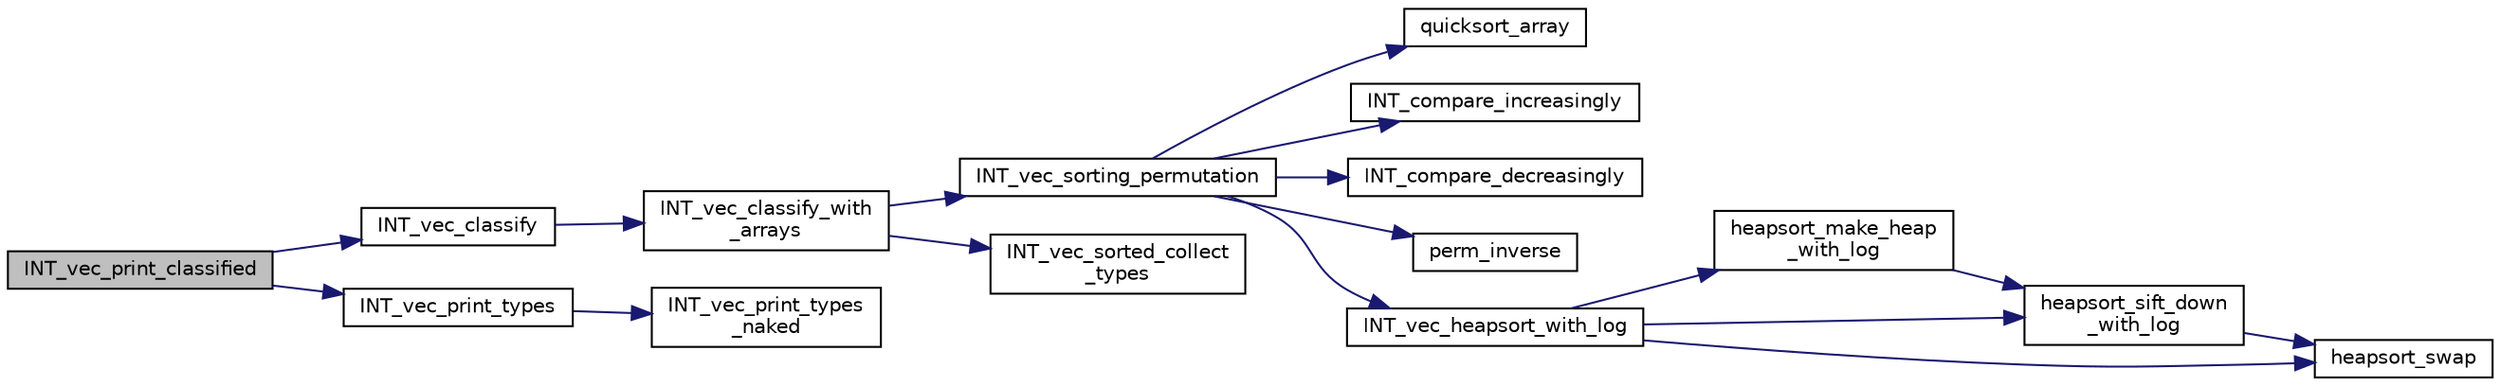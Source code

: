 digraph "INT_vec_print_classified"
{
  edge [fontname="Helvetica",fontsize="10",labelfontname="Helvetica",labelfontsize="10"];
  node [fontname="Helvetica",fontsize="10",shape=record];
  rankdir="LR";
  Node5691 [label="INT_vec_print_classified",height=0.2,width=0.4,color="black", fillcolor="grey75", style="filled", fontcolor="black"];
  Node5691 -> Node5692 [color="midnightblue",fontsize="10",style="solid",fontname="Helvetica"];
  Node5692 [label="INT_vec_classify",height=0.2,width=0.4,color="black", fillcolor="white", style="filled",URL="$d4/dd7/sorting_8_c.html#ad4176bee048e4f036f8b9d6dd986e0f9"];
  Node5692 -> Node5693 [color="midnightblue",fontsize="10",style="solid",fontname="Helvetica"];
  Node5693 [label="INT_vec_classify_with\l_arrays",height=0.2,width=0.4,color="black", fillcolor="white", style="filled",URL="$d4/dd7/sorting_8_c.html#a1b3700c1d369b8a37593a1c2f31cc9d7"];
  Node5693 -> Node5694 [color="midnightblue",fontsize="10",style="solid",fontname="Helvetica"];
  Node5694 [label="INT_vec_sorting_permutation",height=0.2,width=0.4,color="black", fillcolor="white", style="filled",URL="$d4/dd7/sorting_8_c.html#a10768733e01e8c9ded3c886e6ddb671e"];
  Node5694 -> Node5695 [color="midnightblue",fontsize="10",style="solid",fontname="Helvetica"];
  Node5695 [label="quicksort_array",height=0.2,width=0.4,color="black", fillcolor="white", style="filled",URL="$d4/dd7/sorting_8_c.html#a660db9b0f6bc8a01353f32f3e02638f6"];
  Node5694 -> Node5696 [color="midnightblue",fontsize="10",style="solid",fontname="Helvetica"];
  Node5696 [label="INT_compare_increasingly",height=0.2,width=0.4,color="black", fillcolor="white", style="filled",URL="$d4/dd7/sorting_8_c.html#a53c48a8669e34ab2171690080d493f31"];
  Node5694 -> Node5697 [color="midnightblue",fontsize="10",style="solid",fontname="Helvetica"];
  Node5697 [label="INT_compare_decreasingly",height=0.2,width=0.4,color="black", fillcolor="white", style="filled",URL="$d4/dd7/sorting_8_c.html#a41cf7fa2b53a8f12d60971a71ba96a66"];
  Node5694 -> Node5698 [color="midnightblue",fontsize="10",style="solid",fontname="Helvetica"];
  Node5698 [label="perm_inverse",height=0.2,width=0.4,color="black", fillcolor="white", style="filled",URL="$d2/d7c/combinatorics_8_c.html#ab7f02d1e2e257e1118eae354ab16d447"];
  Node5694 -> Node5699 [color="midnightblue",fontsize="10",style="solid",fontname="Helvetica"];
  Node5699 [label="INT_vec_heapsort_with_log",height=0.2,width=0.4,color="black", fillcolor="white", style="filled",URL="$d4/dd7/sorting_8_c.html#a9d838c341cd204ed79499960a8ed393d"];
  Node5699 -> Node5700 [color="midnightblue",fontsize="10",style="solid",fontname="Helvetica"];
  Node5700 [label="heapsort_make_heap\l_with_log",height=0.2,width=0.4,color="black", fillcolor="white", style="filled",URL="$d4/dd7/sorting_8_c.html#a100d0747647500480fe5dc76ff98cee5"];
  Node5700 -> Node5701 [color="midnightblue",fontsize="10",style="solid",fontname="Helvetica"];
  Node5701 [label="heapsort_sift_down\l_with_log",height=0.2,width=0.4,color="black", fillcolor="white", style="filled",URL="$d4/dd7/sorting_8_c.html#ac7af225fae479a93d6957f79734ba2a6"];
  Node5701 -> Node5702 [color="midnightblue",fontsize="10",style="solid",fontname="Helvetica"];
  Node5702 [label="heapsort_swap",height=0.2,width=0.4,color="black", fillcolor="white", style="filled",URL="$d4/dd7/sorting_8_c.html#a8f048362e6065297b19b6975bcbbfcc6"];
  Node5699 -> Node5702 [color="midnightblue",fontsize="10",style="solid",fontname="Helvetica"];
  Node5699 -> Node5701 [color="midnightblue",fontsize="10",style="solid",fontname="Helvetica"];
  Node5693 -> Node5703 [color="midnightblue",fontsize="10",style="solid",fontname="Helvetica"];
  Node5703 [label="INT_vec_sorted_collect\l_types",height=0.2,width=0.4,color="black", fillcolor="white", style="filled",URL="$d4/dd7/sorting_8_c.html#ad0b54ef8fcaf7cce5577c97d1edbf1f5"];
  Node5691 -> Node5704 [color="midnightblue",fontsize="10",style="solid",fontname="Helvetica"];
  Node5704 [label="INT_vec_print_types",height=0.2,width=0.4,color="black", fillcolor="white", style="filled",URL="$d4/dd7/sorting_8_c.html#a6221e1e733ab938c9bd30f5f829efa6b"];
  Node5704 -> Node5705 [color="midnightblue",fontsize="10",style="solid",fontname="Helvetica"];
  Node5705 [label="INT_vec_print_types\l_naked",height=0.2,width=0.4,color="black", fillcolor="white", style="filled",URL="$d4/dd7/sorting_8_c.html#a912803fbc27f21eb925239bd9e2646c5"];
}
